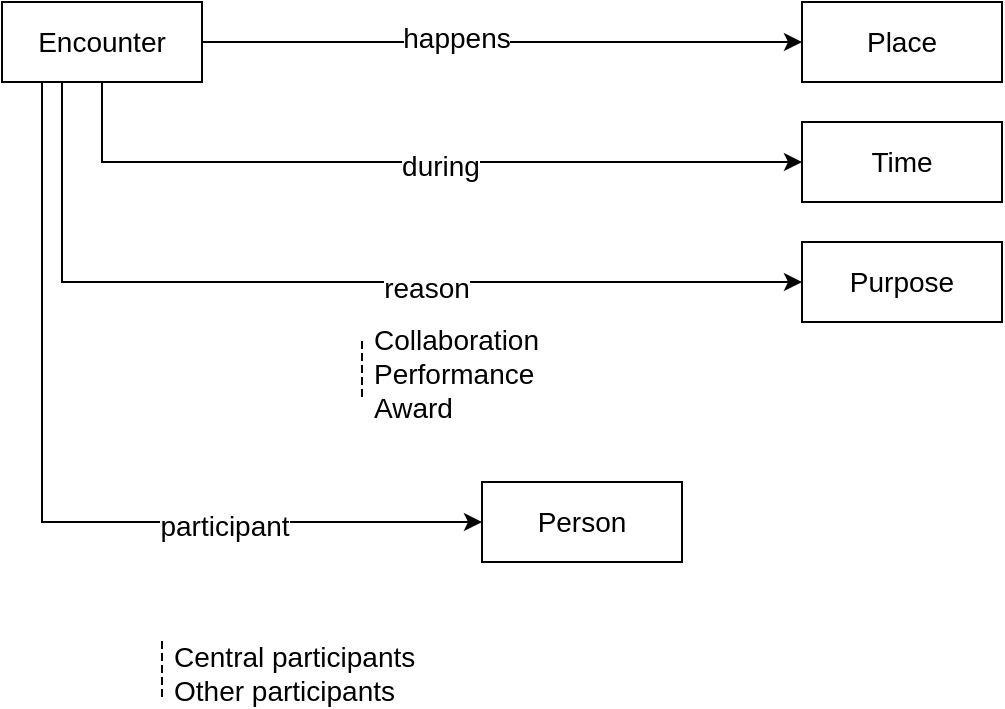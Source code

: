 <mxfile version="15.7.3" type="github">
  <diagram id="R2lEEEUBdFMjLlhIrx00" name="Page-1">
    <mxGraphModel dx="1424" dy="792" grid="1" gridSize="10" guides="1" tooltips="1" connect="1" arrows="1" fold="1" page="1" pageScale="1" pageWidth="850" pageHeight="1100" math="0" shadow="0" extFonts="Permanent Marker^https://fonts.googleapis.com/css?family=Permanent+Marker">
      <root>
        <mxCell id="0" />
        <mxCell id="1" parent="0" />
        <mxCell id="XqGiBruaNYAaCKLMRiXZ-7" style="edgeStyle=orthogonalEdgeStyle;curved=1;rounded=0;orthogonalLoop=1;jettySize=auto;html=1;fontSize=14;editable=0;" edge="1" parent="1" source="XqGiBruaNYAaCKLMRiXZ-5" target="XqGiBruaNYAaCKLMRiXZ-6">
          <mxGeometry relative="1" as="geometry" />
        </mxCell>
        <mxCell id="XqGiBruaNYAaCKLMRiXZ-10" value="happens" style="edgeLabel;html=1;align=center;verticalAlign=middle;resizable=0;points=[];fontSize=14;" vertex="1" connectable="0" parent="XqGiBruaNYAaCKLMRiXZ-7">
          <mxGeometry x="-0.157" y="2" relative="1" as="geometry">
            <mxPoint as="offset" />
          </mxGeometry>
        </mxCell>
        <mxCell id="XqGiBruaNYAaCKLMRiXZ-13" style="edgeStyle=orthogonalEdgeStyle;rounded=0;orthogonalLoop=1;jettySize=auto;html=1;entryX=0;entryY=0.5;entryDx=0;entryDy=0;fontSize=14;" edge="1" parent="1" source="XqGiBruaNYAaCKLMRiXZ-5" target="XqGiBruaNYAaCKLMRiXZ-11">
          <mxGeometry relative="1" as="geometry">
            <Array as="points">
              <mxPoint x="130" y="130" />
            </Array>
          </mxGeometry>
        </mxCell>
        <mxCell id="XqGiBruaNYAaCKLMRiXZ-14" value="during" style="edgeLabel;html=1;align=center;verticalAlign=middle;resizable=0;points=[];fontSize=14;" vertex="1" connectable="0" parent="XqGiBruaNYAaCKLMRiXZ-13">
          <mxGeometry x="0.07" y="-2" relative="1" as="geometry">
            <mxPoint as="offset" />
          </mxGeometry>
        </mxCell>
        <mxCell id="XqGiBruaNYAaCKLMRiXZ-16" style="edgeStyle=orthogonalEdgeStyle;rounded=0;orthogonalLoop=1;jettySize=auto;html=1;entryX=0;entryY=0.5;entryDx=0;entryDy=0;fontSize=14;" edge="1" parent="1" source="XqGiBruaNYAaCKLMRiXZ-5" target="XqGiBruaNYAaCKLMRiXZ-15">
          <mxGeometry relative="1" as="geometry">
            <Array as="points">
              <mxPoint x="110" y="190" />
            </Array>
          </mxGeometry>
        </mxCell>
        <mxCell id="XqGiBruaNYAaCKLMRiXZ-17" value="reason" style="edgeLabel;html=1;align=center;verticalAlign=middle;resizable=0;points=[];fontSize=14;" vertex="1" connectable="0" parent="XqGiBruaNYAaCKLMRiXZ-16">
          <mxGeometry x="0.2" y="-3" relative="1" as="geometry">
            <mxPoint as="offset" />
          </mxGeometry>
        </mxCell>
        <mxCell id="XqGiBruaNYAaCKLMRiXZ-24" style="edgeStyle=orthogonalEdgeStyle;rounded=0;orthogonalLoop=1;jettySize=auto;html=1;entryX=0;entryY=0.5;entryDx=0;entryDy=0;fontSize=14;" edge="1" parent="1" source="XqGiBruaNYAaCKLMRiXZ-5" target="XqGiBruaNYAaCKLMRiXZ-23">
          <mxGeometry relative="1" as="geometry">
            <Array as="points">
              <mxPoint x="100" y="310" />
            </Array>
          </mxGeometry>
        </mxCell>
        <mxCell id="XqGiBruaNYAaCKLMRiXZ-25" value="participant" style="edgeLabel;html=1;align=center;verticalAlign=middle;resizable=0;points=[];fontSize=14;" vertex="1" connectable="0" parent="XqGiBruaNYAaCKLMRiXZ-24">
          <mxGeometry x="0.414" y="-2" relative="1" as="geometry">
            <mxPoint as="offset" />
          </mxGeometry>
        </mxCell>
        <mxCell id="XqGiBruaNYAaCKLMRiXZ-5" value="Encounter" style="whiteSpace=wrap;html=1;align=center;fontSize=14;" vertex="1" parent="1">
          <mxGeometry x="80" y="50" width="100" height="40" as="geometry" />
        </mxCell>
        <mxCell id="XqGiBruaNYAaCKLMRiXZ-6" value="Place" style="whiteSpace=wrap;html=1;align=center;fontSize=14;" vertex="1" parent="1">
          <mxGeometry x="480" y="50" width="100" height="40" as="geometry" />
        </mxCell>
        <mxCell id="XqGiBruaNYAaCKLMRiXZ-11" value="Time" style="whiteSpace=wrap;html=1;align=center;fontSize=14;" vertex="1" parent="1">
          <mxGeometry x="480" y="110" width="100" height="40" as="geometry" />
        </mxCell>
        <mxCell id="XqGiBruaNYAaCKLMRiXZ-15" value="Purpose" style="whiteSpace=wrap;html=1;align=center;fontSize=14;" vertex="1" parent="1">
          <mxGeometry x="480" y="170" width="100" height="40" as="geometry" />
        </mxCell>
        <mxCell id="XqGiBruaNYAaCKLMRiXZ-21" value="Collaboration&#xa;Performance&#xa;Award" style="shape=partialRectangle;fillColor=none;align=left;verticalAlign=middle;strokeColor=none;spacingLeft=34;rotatable=0;points=[[0,0.5],[1,0.5]];portConstraint=eastwest;dropTarget=0;fontSize=14;" vertex="1" parent="1">
          <mxGeometry x="230" y="220" width="90" height="30" as="geometry" />
        </mxCell>
        <mxCell id="XqGiBruaNYAaCKLMRiXZ-22" value="" style="shape=partialRectangle;top=0;left=0;bottom=0;fillColor=none;stokeWidth=1;dashed=1;align=left;verticalAlign=middle;spacingLeft=4;spacingRight=4;overflow=hidden;rotatable=0;points=[];portConstraint=eastwest;part=1;fontSize=14;" vertex="1" connectable="0" parent="XqGiBruaNYAaCKLMRiXZ-21">
          <mxGeometry width="30" height="30" as="geometry" />
        </mxCell>
        <mxCell id="XqGiBruaNYAaCKLMRiXZ-23" value="Person" style="whiteSpace=wrap;html=1;align=center;fontSize=14;" vertex="1" parent="1">
          <mxGeometry x="320" y="290" width="100" height="40" as="geometry" />
        </mxCell>
        <mxCell id="XqGiBruaNYAaCKLMRiXZ-30" value="Central participants&#xa;Other participants" style="shape=partialRectangle;fillColor=none;align=left;verticalAlign=middle;strokeColor=none;spacingLeft=34;rotatable=0;points=[[0,0.5],[1,0.5]];portConstraint=eastwest;dropTarget=0;fontSize=14;" vertex="1" parent="1">
          <mxGeometry x="130" y="370" width="90" height="30" as="geometry" />
        </mxCell>
        <mxCell id="XqGiBruaNYAaCKLMRiXZ-31" value="" style="shape=partialRectangle;top=0;left=0;bottom=0;fillColor=none;stokeWidth=1;dashed=1;align=left;verticalAlign=middle;spacingLeft=4;spacingRight=4;overflow=hidden;rotatable=0;points=[];portConstraint=eastwest;part=1;fontSize=14;" vertex="1" connectable="0" parent="XqGiBruaNYAaCKLMRiXZ-30">
          <mxGeometry width="30" height="30" as="geometry" />
        </mxCell>
      </root>
    </mxGraphModel>
  </diagram>
</mxfile>
